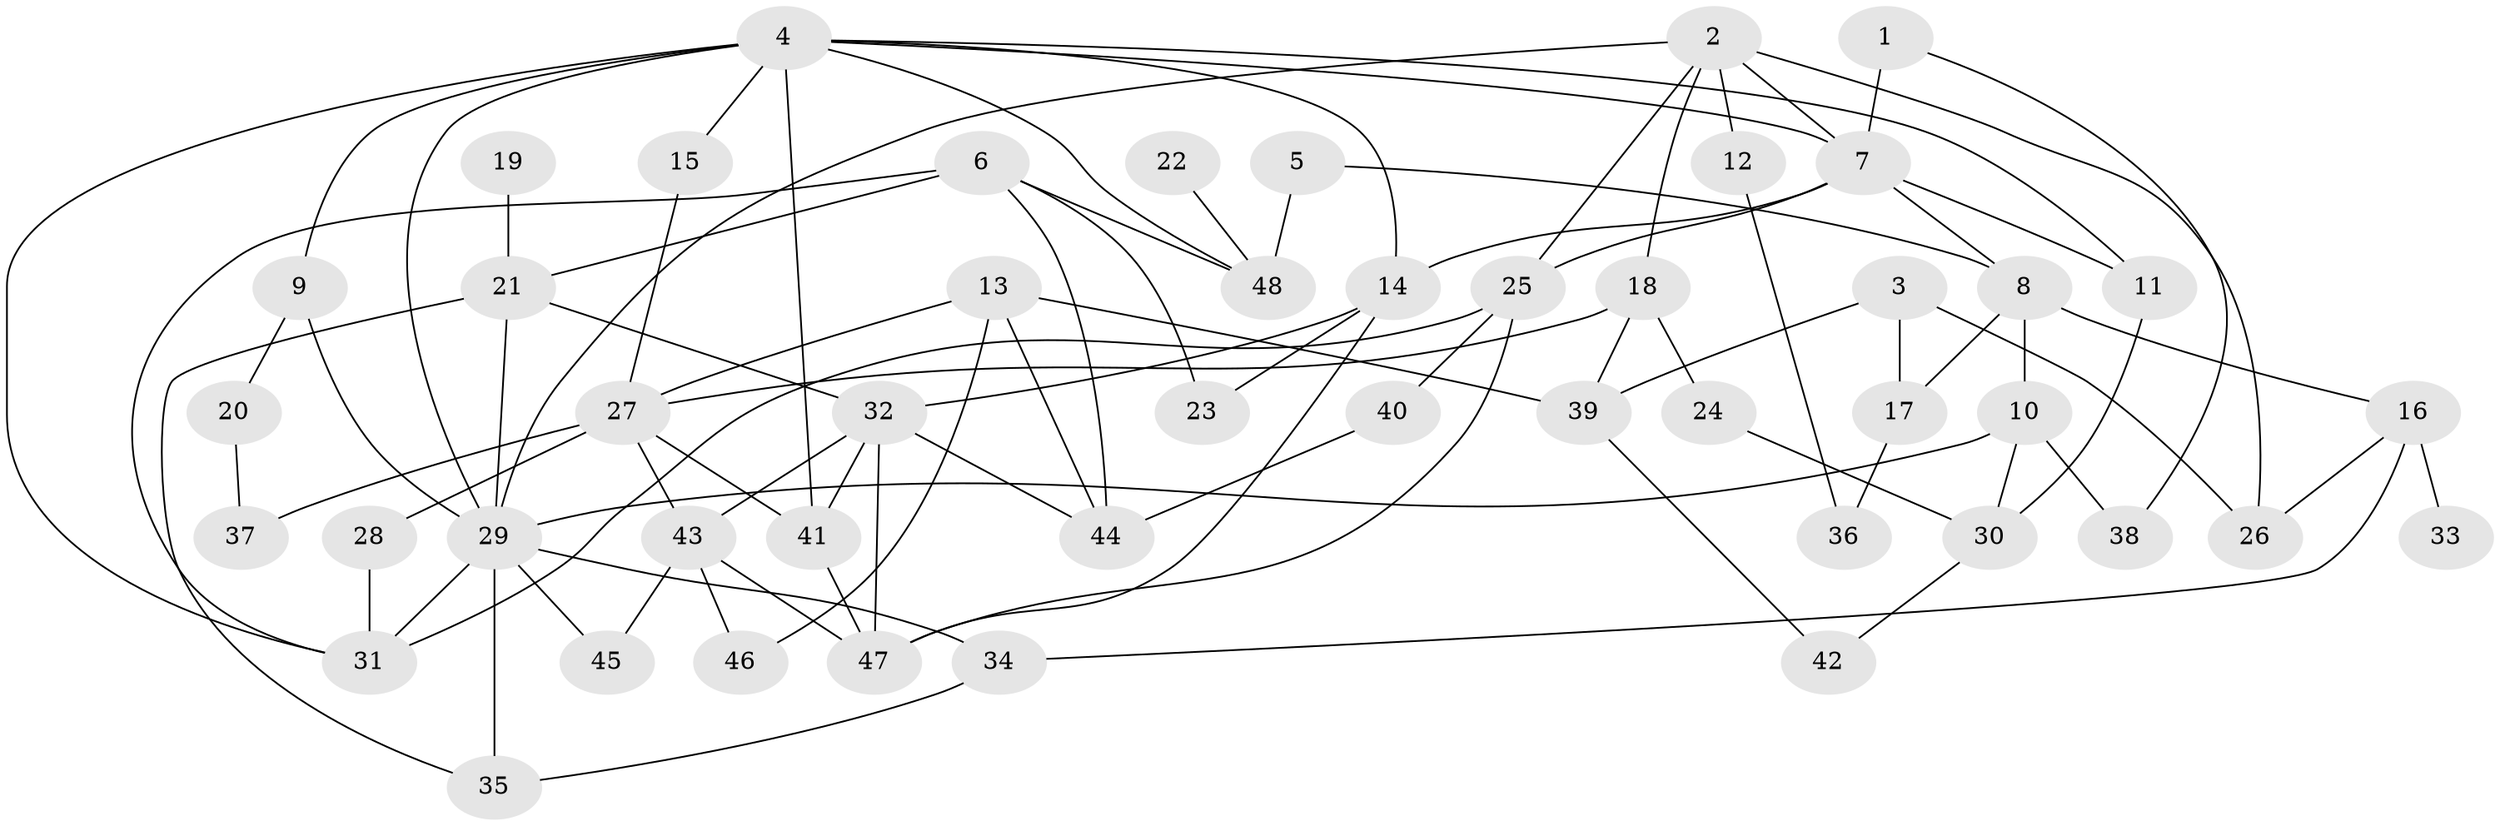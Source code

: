 // original degree distribution, {6: 0.07291666666666667, 5: 0.0625, 2: 0.34375, 3: 0.20833333333333334, 4: 0.11458333333333333, 9: 0.010416666666666666, 1: 0.17708333333333334, 8: 0.010416666666666666}
// Generated by graph-tools (version 1.1) at 2025/01/03/09/25 03:01:04]
// undirected, 48 vertices, 87 edges
graph export_dot {
graph [start="1"]
  node [color=gray90,style=filled];
  1;
  2;
  3;
  4;
  5;
  6;
  7;
  8;
  9;
  10;
  11;
  12;
  13;
  14;
  15;
  16;
  17;
  18;
  19;
  20;
  21;
  22;
  23;
  24;
  25;
  26;
  27;
  28;
  29;
  30;
  31;
  32;
  33;
  34;
  35;
  36;
  37;
  38;
  39;
  40;
  41;
  42;
  43;
  44;
  45;
  46;
  47;
  48;
  1 -- 7 [weight=1.0];
  1 -- 38 [weight=1.0];
  2 -- 7 [weight=1.0];
  2 -- 12 [weight=1.0];
  2 -- 18 [weight=1.0];
  2 -- 25 [weight=1.0];
  2 -- 26 [weight=1.0];
  2 -- 29 [weight=1.0];
  3 -- 17 [weight=1.0];
  3 -- 26 [weight=1.0];
  3 -- 39 [weight=1.0];
  4 -- 7 [weight=1.0];
  4 -- 9 [weight=1.0];
  4 -- 11 [weight=1.0];
  4 -- 14 [weight=2.0];
  4 -- 15 [weight=1.0];
  4 -- 29 [weight=2.0];
  4 -- 31 [weight=1.0];
  4 -- 41 [weight=1.0];
  4 -- 48 [weight=1.0];
  5 -- 8 [weight=1.0];
  5 -- 48 [weight=1.0];
  6 -- 21 [weight=1.0];
  6 -- 23 [weight=1.0];
  6 -- 31 [weight=1.0];
  6 -- 44 [weight=2.0];
  6 -- 48 [weight=1.0];
  7 -- 8 [weight=1.0];
  7 -- 11 [weight=1.0];
  7 -- 14 [weight=1.0];
  7 -- 25 [weight=1.0];
  8 -- 10 [weight=1.0];
  8 -- 16 [weight=1.0];
  8 -- 17 [weight=1.0];
  9 -- 20 [weight=1.0];
  9 -- 29 [weight=1.0];
  10 -- 29 [weight=1.0];
  10 -- 30 [weight=1.0];
  10 -- 38 [weight=1.0];
  11 -- 30 [weight=1.0];
  12 -- 36 [weight=1.0];
  13 -- 27 [weight=1.0];
  13 -- 39 [weight=1.0];
  13 -- 44 [weight=1.0];
  13 -- 46 [weight=1.0];
  14 -- 23 [weight=1.0];
  14 -- 32 [weight=1.0];
  14 -- 47 [weight=1.0];
  15 -- 27 [weight=1.0];
  16 -- 26 [weight=1.0];
  16 -- 33 [weight=1.0];
  16 -- 34 [weight=1.0];
  17 -- 36 [weight=1.0];
  18 -- 24 [weight=1.0];
  18 -- 27 [weight=1.0];
  18 -- 39 [weight=1.0];
  19 -- 21 [weight=1.0];
  20 -- 37 [weight=1.0];
  21 -- 29 [weight=1.0];
  21 -- 32 [weight=1.0];
  21 -- 35 [weight=1.0];
  22 -- 48 [weight=1.0];
  24 -- 30 [weight=1.0];
  25 -- 31 [weight=1.0];
  25 -- 40 [weight=1.0];
  25 -- 47 [weight=1.0];
  27 -- 28 [weight=1.0];
  27 -- 37 [weight=1.0];
  27 -- 41 [weight=1.0];
  27 -- 43 [weight=1.0];
  28 -- 31 [weight=1.0];
  29 -- 31 [weight=1.0];
  29 -- 34 [weight=1.0];
  29 -- 35 [weight=1.0];
  29 -- 45 [weight=1.0];
  30 -- 42 [weight=1.0];
  32 -- 41 [weight=1.0];
  32 -- 43 [weight=1.0];
  32 -- 44 [weight=1.0];
  32 -- 47 [weight=1.0];
  34 -- 35 [weight=1.0];
  39 -- 42 [weight=1.0];
  40 -- 44 [weight=1.0];
  41 -- 47 [weight=1.0];
  43 -- 45 [weight=1.0];
  43 -- 46 [weight=1.0];
  43 -- 47 [weight=1.0];
}
